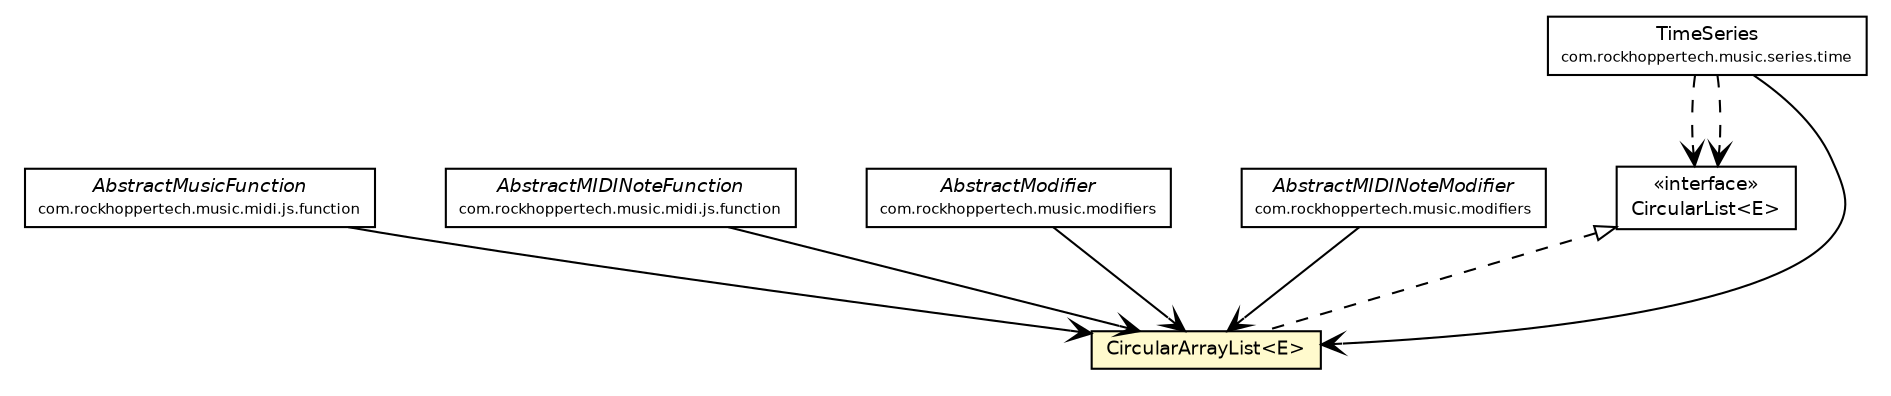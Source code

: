 #!/usr/local/bin/dot
#
# Class diagram 
# Generated by UMLGraph version R5_6-24-gf6e263 (http://www.umlgraph.org/)
#

digraph G {
	edge [fontname="Helvetica",fontsize=10,labelfontname="Helvetica",labelfontsize=10];
	node [fontname="Helvetica",fontsize=10,shape=plaintext];
	nodesep=0.25;
	ranksep=0.5;
	// com.rockhoppertech.collections.CircularList<E>
	c2977 [label=<<table title="com.rockhoppertech.collections.CircularList" border="0" cellborder="1" cellspacing="0" cellpadding="2" port="p" href="./CircularList.html">
		<tr><td><table border="0" cellspacing="0" cellpadding="1">
<tr><td align="center" balign="center"> &#171;interface&#187; </td></tr>
<tr><td align="center" balign="center"> CircularList&lt;E&gt; </td></tr>
		</table></td></tr>
		</table>>, URL="./CircularList.html", fontname="Helvetica", fontcolor="black", fontsize=9.0];
	// com.rockhoppertech.collections.CircularArrayList<E>
	c2979 [label=<<table title="com.rockhoppertech.collections.CircularArrayList" border="0" cellborder="1" cellspacing="0" cellpadding="2" port="p" bgcolor="lemonChiffon" href="./CircularArrayList.html">
		<tr><td><table border="0" cellspacing="0" cellpadding="1">
<tr><td align="center" balign="center"> CircularArrayList&lt;E&gt; </td></tr>
		</table></td></tr>
		</table>>, URL="./CircularArrayList.html", fontname="Helvetica", fontcolor="black", fontsize=9.0];
	// com.rockhoppertech.music.midi.js.function.AbstractMusicFunction
	c3031 [label=<<table title="com.rockhoppertech.music.midi.js.function.AbstractMusicFunction" border="0" cellborder="1" cellspacing="0" cellpadding="2" port="p" href="../music/midi/js/function/AbstractMusicFunction.html">
		<tr><td><table border="0" cellspacing="0" cellpadding="1">
<tr><td align="center" balign="center"><font face="Helvetica-Oblique"> AbstractMusicFunction </font></td></tr>
<tr><td align="center" balign="center"><font point-size="7.0"> com.rockhoppertech.music.midi.js.function </font></td></tr>
		</table></td></tr>
		</table>>, URL="../music/midi/js/function/AbstractMusicFunction.html", fontname="Helvetica", fontcolor="black", fontsize=9.0];
	// com.rockhoppertech.music.midi.js.function.AbstractMIDINoteFunction
	c3033 [label=<<table title="com.rockhoppertech.music.midi.js.function.AbstractMIDINoteFunction" border="0" cellborder="1" cellspacing="0" cellpadding="2" port="p" href="../music/midi/js/function/AbstractMIDINoteFunction.html">
		<tr><td><table border="0" cellspacing="0" cellpadding="1">
<tr><td align="center" balign="center"><font face="Helvetica-Oblique"> AbstractMIDINoteFunction </font></td></tr>
<tr><td align="center" balign="center"><font point-size="7.0"> com.rockhoppertech.music.midi.js.function </font></td></tr>
		</table></td></tr>
		</table>>, URL="../music/midi/js/function/AbstractMIDINoteFunction.html", fontname="Helvetica", fontcolor="black", fontsize=9.0];
	// com.rockhoppertech.music.modifiers.AbstractModifier
	c3059 [label=<<table title="com.rockhoppertech.music.modifiers.AbstractModifier" border="0" cellborder="1" cellspacing="0" cellpadding="2" port="p" href="../music/modifiers/AbstractModifier.html">
		<tr><td><table border="0" cellspacing="0" cellpadding="1">
<tr><td align="center" balign="center"><font face="Helvetica-Oblique"> AbstractModifier </font></td></tr>
<tr><td align="center" balign="center"><font point-size="7.0"> com.rockhoppertech.music.modifiers </font></td></tr>
		</table></td></tr>
		</table>>, URL="../music/modifiers/AbstractModifier.html", fontname="Helvetica", fontcolor="black", fontsize=9.0];
	// com.rockhoppertech.music.modifiers.AbstractMIDINoteModifier
	c3060 [label=<<table title="com.rockhoppertech.music.modifiers.AbstractMIDINoteModifier" border="0" cellborder="1" cellspacing="0" cellpadding="2" port="p" href="../music/modifiers/AbstractMIDINoteModifier.html">
		<tr><td><table border="0" cellspacing="0" cellpadding="1">
<tr><td align="center" balign="center"><font face="Helvetica-Oblique"> AbstractMIDINoteModifier </font></td></tr>
<tr><td align="center" balign="center"><font point-size="7.0"> com.rockhoppertech.music.modifiers </font></td></tr>
		</table></td></tr>
		</table>>, URL="../music/modifiers/AbstractMIDINoteModifier.html", fontname="Helvetica", fontcolor="black", fontsize=9.0];
	// com.rockhoppertech.music.series.time.TimeSeries
	c3067 [label=<<table title="com.rockhoppertech.music.series.time.TimeSeries" border="0" cellborder="1" cellspacing="0" cellpadding="2" port="p" href="../music/series/time/TimeSeries.html">
		<tr><td><table border="0" cellspacing="0" cellpadding="1">
<tr><td align="center" balign="center"> TimeSeries </td></tr>
<tr><td align="center" balign="center"><font point-size="7.0"> com.rockhoppertech.music.series.time </font></td></tr>
		</table></td></tr>
		</table>>, URL="../music/series/time/TimeSeries.html", fontname="Helvetica", fontcolor="black", fontsize=9.0];
	//com.rockhoppertech.collections.CircularArrayList<E> implements com.rockhoppertech.collections.CircularList<E>
	c2977:p -> c2979:p [dir=back,arrowtail=empty,style=dashed];
	// com.rockhoppertech.music.midi.js.function.AbstractMusicFunction NAVASSOC com.rockhoppertech.collections.CircularArrayList<E>
	c3031:p -> c2979:p [taillabel="", label="", headlabel="", fontname="Helvetica", fontcolor="black", fontsize=10.0, color="black", arrowhead=open];
	// com.rockhoppertech.music.midi.js.function.AbstractMIDINoteFunction NAVASSOC com.rockhoppertech.collections.CircularArrayList<E>
	c3033:p -> c2979:p [taillabel="", label="", headlabel="", fontname="Helvetica", fontcolor="black", fontsize=10.0, color="black", arrowhead=open];
	// com.rockhoppertech.music.modifiers.AbstractModifier NAVASSOC com.rockhoppertech.collections.CircularArrayList<E>
	c3059:p -> c2979:p [taillabel="", label="", headlabel="", fontname="Helvetica", fontcolor="black", fontsize=10.0, color="black", arrowhead=open];
	// com.rockhoppertech.music.modifiers.AbstractMIDINoteModifier NAVASSOC com.rockhoppertech.collections.CircularArrayList<E>
	c3060:p -> c2979:p [taillabel="", label="", headlabel="", fontname="Helvetica", fontcolor="black", fontsize=10.0, color="black", arrowhead=open];
	// com.rockhoppertech.music.series.time.TimeSeries NAVASSOC com.rockhoppertech.collections.CircularArrayList<E>
	c3067:p -> c2979:p [taillabel="", label="", headlabel="", fontname="Helvetica", fontcolor="black", fontsize=10.0, color="black", arrowhead=open];
	// com.rockhoppertech.music.series.time.TimeSeries DEPEND com.rockhoppertech.collections.CircularList<E>
	c3067:p -> c2977:p [taillabel="", label="", headlabel="", fontname="Helvetica", fontcolor="black", fontsize=10.0, color="black", arrowhead=open, style=dashed];
	// com.rockhoppertech.music.series.time.TimeSeries DEPEND com.rockhoppertech.collections.CircularList<E>
	c3067:p -> c2977:p [taillabel="", label="", headlabel="", fontname="Helvetica", fontcolor="black", fontsize=10.0, color="black", arrowhead=open, style=dashed];
}

